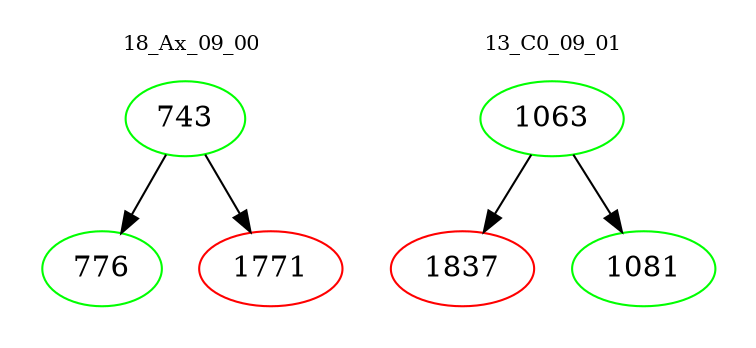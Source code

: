 digraph{
subgraph cluster_0 {
color = white
label = "18_Ax_09_00";
fontsize=10;
T0_743 [label="743", color="green"]
T0_743 -> T0_776 [color="black"]
T0_776 [label="776", color="green"]
T0_743 -> T0_1771 [color="black"]
T0_1771 [label="1771", color="red"]
}
subgraph cluster_1 {
color = white
label = "13_C0_09_01";
fontsize=10;
T1_1063 [label="1063", color="green"]
T1_1063 -> T1_1837 [color="black"]
T1_1837 [label="1837", color="red"]
T1_1063 -> T1_1081 [color="black"]
T1_1081 [label="1081", color="green"]
}
}
